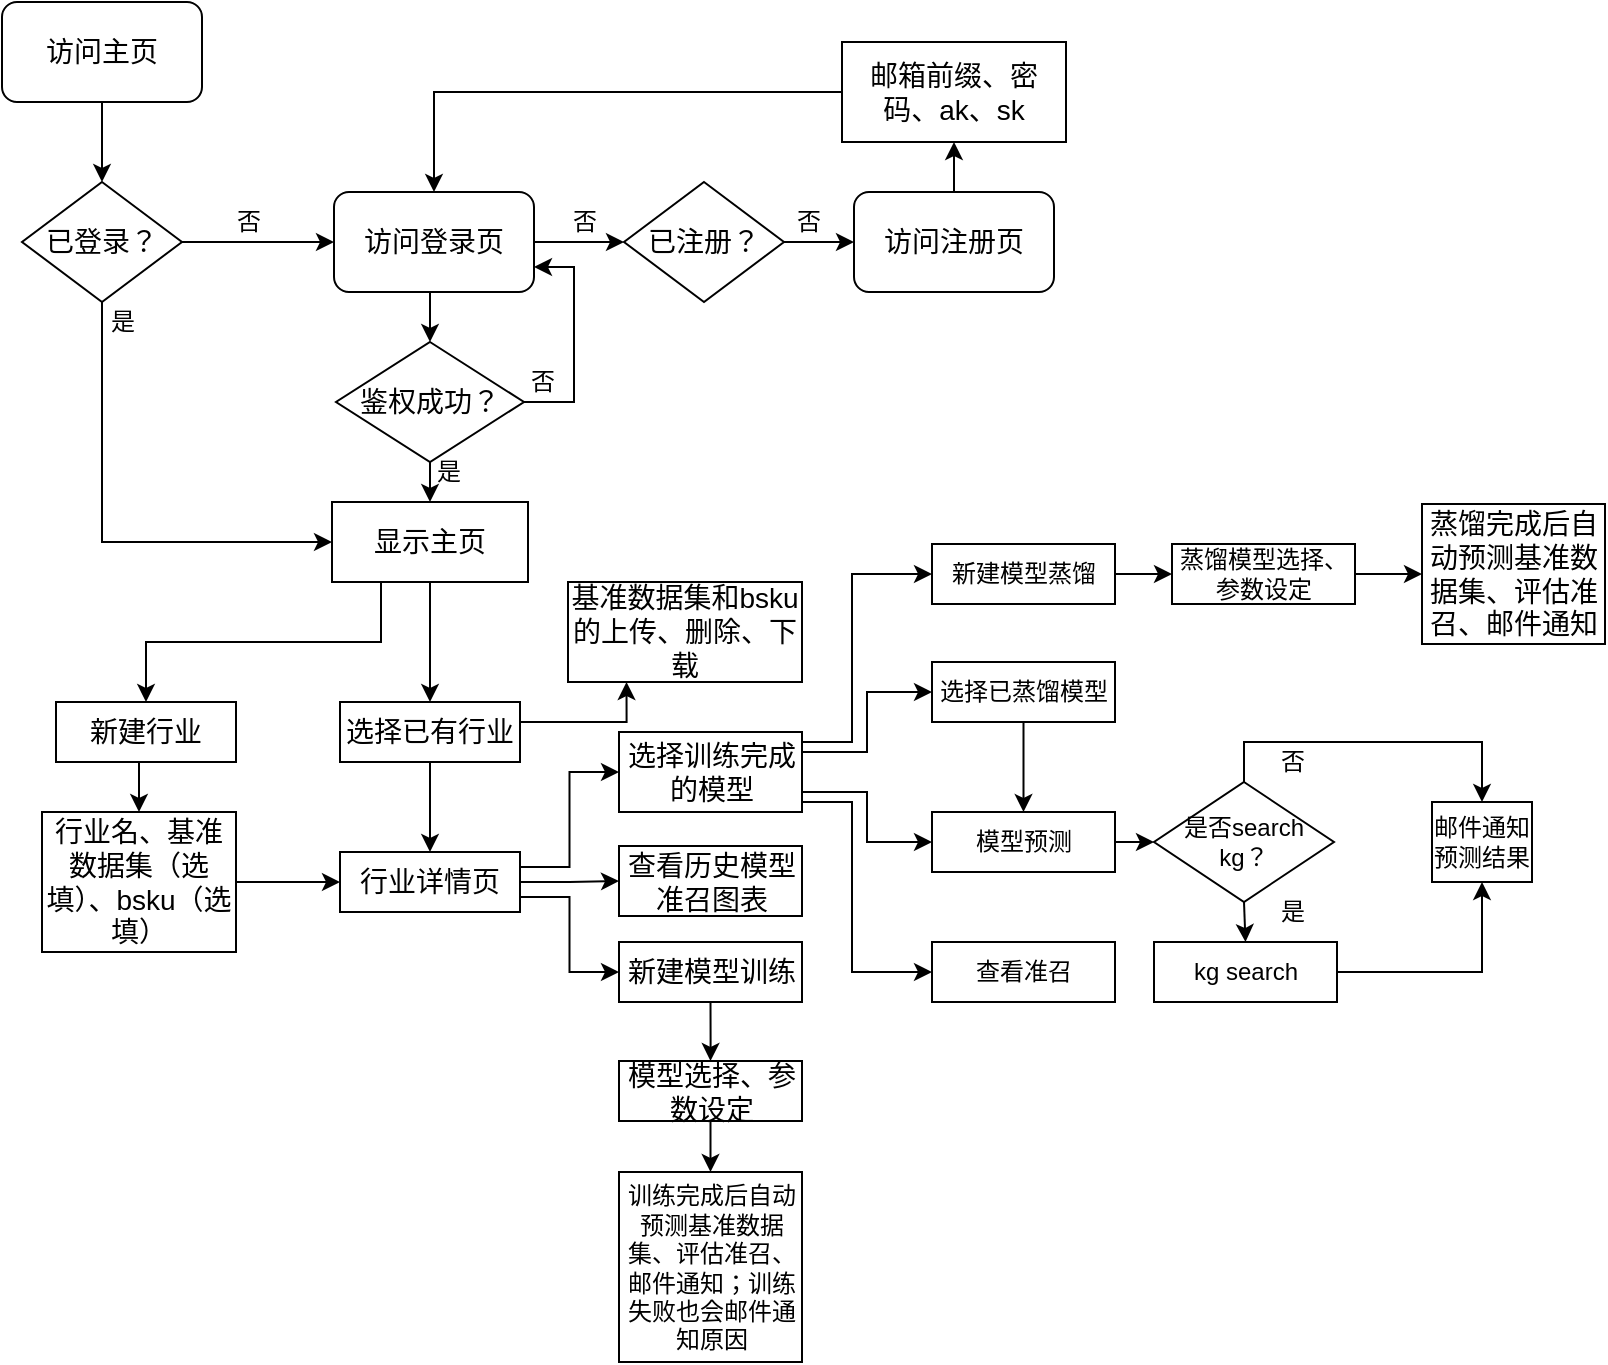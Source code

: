 <mxfile version="14.2.9" type="github">
  <diagram id="YEBLT5E4UBDKSanjakpC" name="Page-1">
    <mxGraphModel dx="946" dy="546" grid="1" gridSize="10" guides="1" tooltips="1" connect="1" arrows="1" fold="1" page="1" pageScale="1" pageWidth="827" pageHeight="1169" math="0" shadow="0">
      <root>
        <mxCell id="0" />
        <mxCell id="1" parent="0" />
        <mxCell id="YELHS7NM6SDTsRkJ9FZ3-6" style="edgeStyle=orthogonalEdgeStyle;rounded=0;orthogonalLoop=1;jettySize=auto;html=1;exitX=0.5;exitY=1;exitDx=0;exitDy=0;entryX=0.5;entryY=0;entryDx=0;entryDy=0;" parent="1" source="YELHS7NM6SDTsRkJ9FZ3-1" target="YELHS7NM6SDTsRkJ9FZ3-4" edge="1">
          <mxGeometry relative="1" as="geometry" />
        </mxCell>
        <mxCell id="YELHS7NM6SDTsRkJ9FZ3-1" value="&lt;font style=&quot;font-size: 14px&quot;&gt;访问主页&lt;/font&gt;" style="rounded=1;whiteSpace=wrap;html=1;" parent="1" vertex="1">
          <mxGeometry x="10" y="60" width="100" height="50" as="geometry" />
        </mxCell>
        <mxCell id="YELHS7NM6SDTsRkJ9FZ3-11" style="edgeStyle=orthogonalEdgeStyle;rounded=0;orthogonalLoop=1;jettySize=auto;html=1;exitX=1;exitY=0.5;exitDx=0;exitDy=0;" parent="1" source="YELHS7NM6SDTsRkJ9FZ3-3" target="YELHS7NM6SDTsRkJ9FZ3-8" edge="1">
          <mxGeometry relative="1" as="geometry" />
        </mxCell>
        <mxCell id="YELHS7NM6SDTsRkJ9FZ3-19" style="edgeStyle=orthogonalEdgeStyle;rounded=0;orthogonalLoop=1;jettySize=auto;html=1;exitX=0.5;exitY=1;exitDx=0;exitDy=0;entryX=0.5;entryY=0;entryDx=0;entryDy=0;" parent="1" source="YELHS7NM6SDTsRkJ9FZ3-3" target="YELHS7NM6SDTsRkJ9FZ3-18" edge="1">
          <mxGeometry relative="1" as="geometry" />
        </mxCell>
        <mxCell id="YELHS7NM6SDTsRkJ9FZ3-3" value="&lt;font style=&quot;font-size: 14px&quot;&gt;访问登录页&lt;/font&gt;" style="rounded=1;whiteSpace=wrap;html=1;" parent="1" vertex="1">
          <mxGeometry x="176" y="155" width="100" height="50" as="geometry" />
        </mxCell>
        <mxCell id="YELHS7NM6SDTsRkJ9FZ3-5" style="edgeStyle=orthogonalEdgeStyle;rounded=0;orthogonalLoop=1;jettySize=auto;html=1;exitX=1;exitY=0.5;exitDx=0;exitDy=0;" parent="1" source="YELHS7NM6SDTsRkJ9FZ3-4" target="YELHS7NM6SDTsRkJ9FZ3-3" edge="1">
          <mxGeometry relative="1" as="geometry" />
        </mxCell>
        <mxCell id="YELHS7NM6SDTsRkJ9FZ3-25" style="edgeStyle=orthogonalEdgeStyle;rounded=0;orthogonalLoop=1;jettySize=auto;html=1;exitX=0.5;exitY=1;exitDx=0;exitDy=0;entryX=0;entryY=0.5;entryDx=0;entryDy=0;" parent="1" source="YELHS7NM6SDTsRkJ9FZ3-4" target="YELHS7NM6SDTsRkJ9FZ3-22" edge="1">
          <mxGeometry relative="1" as="geometry" />
        </mxCell>
        <mxCell id="YELHS7NM6SDTsRkJ9FZ3-4" value="&lt;font style=&quot;font-size: 14px&quot;&gt;已登录？&lt;/font&gt;" style="rhombus;whiteSpace=wrap;html=1;" parent="1" vertex="1">
          <mxGeometry x="20" y="150" width="80" height="60" as="geometry" />
        </mxCell>
        <mxCell id="YELHS7NM6SDTsRkJ9FZ3-7" value="否" style="text;html=1;align=center;verticalAlign=middle;resizable=0;points=[];autosize=1;" parent="1" vertex="1">
          <mxGeometry x="118" y="160" width="30" height="20" as="geometry" />
        </mxCell>
        <mxCell id="YELHS7NM6SDTsRkJ9FZ3-10" style="edgeStyle=orthogonalEdgeStyle;rounded=0;orthogonalLoop=1;jettySize=auto;html=1;exitX=1;exitY=0.5;exitDx=0;exitDy=0;entryX=0;entryY=0.5;entryDx=0;entryDy=0;" parent="1" source="YELHS7NM6SDTsRkJ9FZ3-8" target="YELHS7NM6SDTsRkJ9FZ3-9" edge="1">
          <mxGeometry relative="1" as="geometry" />
        </mxCell>
        <mxCell id="YELHS7NM6SDTsRkJ9FZ3-8" value="&lt;font style=&quot;font-size: 14px&quot;&gt;已注册？&lt;/font&gt;" style="rhombus;whiteSpace=wrap;html=1;" parent="1" vertex="1">
          <mxGeometry x="321" y="150" width="80" height="60" as="geometry" />
        </mxCell>
        <mxCell id="YELHS7NM6SDTsRkJ9FZ3-16" style="edgeStyle=orthogonalEdgeStyle;rounded=0;orthogonalLoop=1;jettySize=auto;html=1;exitX=0.5;exitY=0;exitDx=0;exitDy=0;entryX=0.5;entryY=1;entryDx=0;entryDy=0;" parent="1" source="YELHS7NM6SDTsRkJ9FZ3-9" target="YELHS7NM6SDTsRkJ9FZ3-15" edge="1">
          <mxGeometry relative="1" as="geometry" />
        </mxCell>
        <mxCell id="YELHS7NM6SDTsRkJ9FZ3-9" value="&lt;font style=&quot;font-size: 14px&quot;&gt;访问注册页&lt;/font&gt;" style="rounded=1;whiteSpace=wrap;html=1;" parent="1" vertex="1">
          <mxGeometry x="436" y="155" width="100" height="50" as="geometry" />
        </mxCell>
        <mxCell id="YELHS7NM6SDTsRkJ9FZ3-12" value="否" style="text;html=1;align=center;verticalAlign=middle;resizable=0;points=[];autosize=1;" parent="1" vertex="1">
          <mxGeometry x="398" y="160" width="30" height="20" as="geometry" />
        </mxCell>
        <mxCell id="YELHS7NM6SDTsRkJ9FZ3-13" value="否" style="text;html=1;align=center;verticalAlign=middle;resizable=0;points=[];autosize=1;" parent="1" vertex="1">
          <mxGeometry x="286" y="160" width="30" height="20" as="geometry" />
        </mxCell>
        <mxCell id="YELHS7NM6SDTsRkJ9FZ3-17" style="edgeStyle=orthogonalEdgeStyle;rounded=0;orthogonalLoop=1;jettySize=auto;html=1;exitX=0;exitY=0.5;exitDx=0;exitDy=0;entryX=0.5;entryY=0;entryDx=0;entryDy=0;" parent="1" source="YELHS7NM6SDTsRkJ9FZ3-15" target="YELHS7NM6SDTsRkJ9FZ3-3" edge="1">
          <mxGeometry relative="1" as="geometry" />
        </mxCell>
        <mxCell id="YELHS7NM6SDTsRkJ9FZ3-15" value="&lt;font style=&quot;font-size: 14px&quot;&gt;邮箱前缀、密码、ak、sk&lt;/font&gt;" style="rounded=0;whiteSpace=wrap;html=1;" parent="1" vertex="1">
          <mxGeometry x="430" y="80" width="112" height="50" as="geometry" />
        </mxCell>
        <mxCell id="YELHS7NM6SDTsRkJ9FZ3-20" style="edgeStyle=orthogonalEdgeStyle;rounded=0;orthogonalLoop=1;jettySize=auto;html=1;exitX=1;exitY=0.5;exitDx=0;exitDy=0;entryX=1;entryY=0.75;entryDx=0;entryDy=0;" parent="1" source="YELHS7NM6SDTsRkJ9FZ3-18" target="YELHS7NM6SDTsRkJ9FZ3-3" edge="1">
          <mxGeometry relative="1" as="geometry" />
        </mxCell>
        <mxCell id="YELHS7NM6SDTsRkJ9FZ3-23" style="edgeStyle=orthogonalEdgeStyle;rounded=0;orthogonalLoop=1;jettySize=auto;html=1;exitX=0.5;exitY=1;exitDx=0;exitDy=0;entryX=0.5;entryY=0;entryDx=0;entryDy=0;" parent="1" source="YELHS7NM6SDTsRkJ9FZ3-18" target="YELHS7NM6SDTsRkJ9FZ3-22" edge="1">
          <mxGeometry relative="1" as="geometry" />
        </mxCell>
        <mxCell id="YELHS7NM6SDTsRkJ9FZ3-18" value="&lt;font style=&quot;font-size: 14px&quot;&gt;鉴权成功？&lt;/font&gt;" style="rhombus;whiteSpace=wrap;html=1;" parent="1" vertex="1">
          <mxGeometry x="177" y="230" width="94" height="60" as="geometry" />
        </mxCell>
        <mxCell id="YELHS7NM6SDTsRkJ9FZ3-21" value="否" style="text;html=1;align=center;verticalAlign=middle;resizable=0;points=[];autosize=1;" parent="1" vertex="1">
          <mxGeometry x="265" y="240" width="30" height="20" as="geometry" />
        </mxCell>
        <mxCell id="YELHS7NM6SDTsRkJ9FZ3-31" style="edgeStyle=orthogonalEdgeStyle;rounded=0;orthogonalLoop=1;jettySize=auto;html=1;exitX=0.25;exitY=1;exitDx=0;exitDy=0;entryX=0.5;entryY=0;entryDx=0;entryDy=0;" parent="1" source="YELHS7NM6SDTsRkJ9FZ3-22" target="YELHS7NM6SDTsRkJ9FZ3-27" edge="1">
          <mxGeometry relative="1" as="geometry" />
        </mxCell>
        <mxCell id="YELHS7NM6SDTsRkJ9FZ3-34" style="edgeStyle=orthogonalEdgeStyle;rounded=0;orthogonalLoop=1;jettySize=auto;html=1;exitX=0.5;exitY=1;exitDx=0;exitDy=0;entryX=0.5;entryY=0;entryDx=0;entryDy=0;" parent="1" source="YELHS7NM6SDTsRkJ9FZ3-22" target="YELHS7NM6SDTsRkJ9FZ3-30" edge="1">
          <mxGeometry relative="1" as="geometry" />
        </mxCell>
        <mxCell id="YELHS7NM6SDTsRkJ9FZ3-22" value="&lt;font style=&quot;font-size: 14px&quot;&gt;显示主页&lt;/font&gt;" style="rounded=0;whiteSpace=wrap;html=1;" parent="1" vertex="1">
          <mxGeometry x="175" y="310" width="98" height="40" as="geometry" />
        </mxCell>
        <mxCell id="YELHS7NM6SDTsRkJ9FZ3-24" value="是" style="text;html=1;align=center;verticalAlign=middle;resizable=0;points=[];autosize=1;" parent="1" vertex="1">
          <mxGeometry x="218" y="285" width="30" height="20" as="geometry" />
        </mxCell>
        <mxCell id="YELHS7NM6SDTsRkJ9FZ3-26" value="是" style="text;html=1;align=center;verticalAlign=middle;resizable=0;points=[];autosize=1;" parent="1" vertex="1">
          <mxGeometry x="55" y="210" width="30" height="20" as="geometry" />
        </mxCell>
        <mxCell id="YELHS7NM6SDTsRkJ9FZ3-32" style="edgeStyle=orthogonalEdgeStyle;rounded=0;orthogonalLoop=1;jettySize=auto;html=1;exitX=0.5;exitY=1;exitDx=0;exitDy=0;entryX=0.5;entryY=0;entryDx=0;entryDy=0;" parent="1" source="YELHS7NM6SDTsRkJ9FZ3-27" target="YELHS7NM6SDTsRkJ9FZ3-29" edge="1">
          <mxGeometry relative="1" as="geometry" />
        </mxCell>
        <mxCell id="YELHS7NM6SDTsRkJ9FZ3-27" value="&lt;font style=&quot;font-size: 14px&quot;&gt;新建行业&lt;/font&gt;" style="rounded=0;whiteSpace=wrap;html=1;" parent="1" vertex="1">
          <mxGeometry x="37" y="410" width="90" height="30" as="geometry" />
        </mxCell>
        <mxCell id="YELHS7NM6SDTsRkJ9FZ3-33" style="edgeStyle=orthogonalEdgeStyle;rounded=0;orthogonalLoop=1;jettySize=auto;html=1;exitX=1;exitY=0.5;exitDx=0;exitDy=0;entryX=0;entryY=0.5;entryDx=0;entryDy=0;" parent="1" source="YELHS7NM6SDTsRkJ9FZ3-29" target="YELHS7NM6SDTsRkJ9FZ3-35" edge="1">
          <mxGeometry relative="1" as="geometry" />
        </mxCell>
        <mxCell id="YELHS7NM6SDTsRkJ9FZ3-29" value="&lt;font style=&quot;font-size: 14px&quot;&gt;行业名、基准数据集（选填）、bsku（选填）&lt;/font&gt;" style="rounded=0;whiteSpace=wrap;html=1;" parent="1" vertex="1">
          <mxGeometry x="30" y="465" width="97" height="70" as="geometry" />
        </mxCell>
        <mxCell id="YELHS7NM6SDTsRkJ9FZ3-36" style="edgeStyle=orthogonalEdgeStyle;rounded=0;orthogonalLoop=1;jettySize=auto;html=1;exitX=0.5;exitY=1;exitDx=0;exitDy=0;" parent="1" source="YELHS7NM6SDTsRkJ9FZ3-30" target="YELHS7NM6SDTsRkJ9FZ3-35" edge="1">
          <mxGeometry relative="1" as="geometry" />
        </mxCell>
        <mxCell id="YELHS7NM6SDTsRkJ9FZ3-80" style="edgeStyle=orthogonalEdgeStyle;rounded=0;orthogonalLoop=1;jettySize=auto;html=1;exitX=1;exitY=0.5;exitDx=0;exitDy=0;entryX=0.25;entryY=1;entryDx=0;entryDy=0;" parent="1" source="YELHS7NM6SDTsRkJ9FZ3-30" target="YELHS7NM6SDTsRkJ9FZ3-78" edge="1">
          <mxGeometry relative="1" as="geometry">
            <Array as="points">
              <mxPoint x="269" y="420" />
              <mxPoint x="322" y="420" />
            </Array>
          </mxGeometry>
        </mxCell>
        <mxCell id="YELHS7NM6SDTsRkJ9FZ3-30" value="&lt;font style=&quot;font-size: 14px&quot;&gt;选择已有行业&lt;/font&gt;" style="rounded=0;whiteSpace=wrap;html=1;" parent="1" vertex="1">
          <mxGeometry x="179" y="410" width="90" height="30" as="geometry" />
        </mxCell>
        <mxCell id="YELHS7NM6SDTsRkJ9FZ3-42" style="edgeStyle=orthogonalEdgeStyle;rounded=0;orthogonalLoop=1;jettySize=auto;html=1;exitX=1;exitY=0.75;exitDx=0;exitDy=0;entryX=0;entryY=0.5;entryDx=0;entryDy=0;" parent="1" source="YELHS7NM6SDTsRkJ9FZ3-35" target="YELHS7NM6SDTsRkJ9FZ3-38" edge="1">
          <mxGeometry relative="1" as="geometry" />
        </mxCell>
        <mxCell id="YELHS7NM6SDTsRkJ9FZ3-45" style="edgeStyle=orthogonalEdgeStyle;rounded=0;orthogonalLoop=1;jettySize=auto;html=1;exitX=1;exitY=0.25;exitDx=0;exitDy=0;entryX=0;entryY=0.5;entryDx=0;entryDy=0;" parent="1" source="YELHS7NM6SDTsRkJ9FZ3-35" target="YELHS7NM6SDTsRkJ9FZ3-37" edge="1">
          <mxGeometry relative="1" as="geometry" />
        </mxCell>
        <mxCell id="YELHS7NM6SDTsRkJ9FZ3-48" style="edgeStyle=orthogonalEdgeStyle;rounded=0;orthogonalLoop=1;jettySize=auto;html=1;exitX=1;exitY=0.5;exitDx=0;exitDy=0;entryX=0;entryY=0.5;entryDx=0;entryDy=0;" parent="1" source="YELHS7NM6SDTsRkJ9FZ3-35" target="YELHS7NM6SDTsRkJ9FZ3-47" edge="1">
          <mxGeometry relative="1" as="geometry" />
        </mxCell>
        <mxCell id="YELHS7NM6SDTsRkJ9FZ3-35" value="&lt;font style=&quot;font-size: 14px&quot;&gt;行业详情页&lt;/font&gt;" style="rounded=0;whiteSpace=wrap;html=1;" parent="1" vertex="1">
          <mxGeometry x="179" y="485" width="90" height="30" as="geometry" />
        </mxCell>
        <mxCell id="YELHS7NM6SDTsRkJ9FZ3-52" style="edgeStyle=orthogonalEdgeStyle;rounded=0;orthogonalLoop=1;jettySize=auto;html=1;exitX=1;exitY=0.25;exitDx=0;exitDy=0;entryX=0;entryY=0.5;entryDx=0;entryDy=0;" parent="1" source="YELHS7NM6SDTsRkJ9FZ3-37" target="YELHS7NM6SDTsRkJ9FZ3-51" edge="1">
          <mxGeometry relative="1" as="geometry">
            <Array as="points">
              <mxPoint x="410" y="430" />
              <mxPoint x="435" y="430" />
              <mxPoint x="435" y="346" />
            </Array>
          </mxGeometry>
        </mxCell>
        <mxCell id="YELHS7NM6SDTsRkJ9FZ3-54" style="edgeStyle=orthogonalEdgeStyle;rounded=0;orthogonalLoop=1;jettySize=auto;html=1;exitX=1;exitY=0.75;exitDx=0;exitDy=0;entryX=0;entryY=0.5;entryDx=0;entryDy=0;" parent="1" source="YELHS7NM6SDTsRkJ9FZ3-37" target="YELHS7NM6SDTsRkJ9FZ3-49" edge="1">
          <mxGeometry relative="1" as="geometry">
            <Array as="points">
              <mxPoint x="410" y="460" />
              <mxPoint x="435" y="460" />
              <mxPoint x="435" y="545" />
            </Array>
          </mxGeometry>
        </mxCell>
        <mxCell id="YELHS7NM6SDTsRkJ9FZ3-66" style="edgeStyle=orthogonalEdgeStyle;rounded=0;orthogonalLoop=1;jettySize=auto;html=1;exitX=1;exitY=0.75;exitDx=0;exitDy=0;entryX=0;entryY=0.5;entryDx=0;entryDy=0;" parent="1" source="YELHS7NM6SDTsRkJ9FZ3-37" target="YELHS7NM6SDTsRkJ9FZ3-46" edge="1">
          <mxGeometry relative="1" as="geometry" />
        </mxCell>
        <mxCell id="YELHS7NM6SDTsRkJ9FZ3-67" style="edgeStyle=orthogonalEdgeStyle;rounded=0;orthogonalLoop=1;jettySize=auto;html=1;exitX=1;exitY=0.25;exitDx=0;exitDy=0;entryX=0;entryY=0.5;entryDx=0;entryDy=0;" parent="1" source="YELHS7NM6SDTsRkJ9FZ3-37" target="YELHS7NM6SDTsRkJ9FZ3-63" edge="1">
          <mxGeometry relative="1" as="geometry" />
        </mxCell>
        <mxCell id="YELHS7NM6SDTsRkJ9FZ3-37" value="&lt;font style=&quot;font-size: 14px&quot;&gt;选择训练完成的模型&lt;/font&gt;" style="rounded=0;whiteSpace=wrap;html=1;" parent="1" vertex="1">
          <mxGeometry x="318.5" y="425" width="91.5" height="40" as="geometry" />
        </mxCell>
        <mxCell id="YELHS7NM6SDTsRkJ9FZ3-43" style="edgeStyle=orthogonalEdgeStyle;rounded=0;orthogonalLoop=1;jettySize=auto;html=1;exitX=0.5;exitY=1;exitDx=0;exitDy=0;" parent="1" source="YELHS7NM6SDTsRkJ9FZ3-38" target="YELHS7NM6SDTsRkJ9FZ3-39" edge="1">
          <mxGeometry relative="1" as="geometry" />
        </mxCell>
        <mxCell id="YELHS7NM6SDTsRkJ9FZ3-38" value="&lt;font style=&quot;font-size: 14px&quot;&gt;新建模型训练&lt;/font&gt;" style="rounded=0;whiteSpace=wrap;html=1;" parent="1" vertex="1">
          <mxGeometry x="318.5" y="530" width="91.5" height="30" as="geometry" />
        </mxCell>
        <mxCell id="YELHS7NM6SDTsRkJ9FZ3-44" style="edgeStyle=orthogonalEdgeStyle;rounded=0;orthogonalLoop=1;jettySize=auto;html=1;exitX=0.5;exitY=1;exitDx=0;exitDy=0;entryX=0.5;entryY=0;entryDx=0;entryDy=0;" parent="1" source="YELHS7NM6SDTsRkJ9FZ3-39" target="YELHS7NM6SDTsRkJ9FZ3-40" edge="1">
          <mxGeometry relative="1" as="geometry" />
        </mxCell>
        <mxCell id="YELHS7NM6SDTsRkJ9FZ3-39" value="&lt;font style=&quot;font-size: 14px&quot;&gt;模型选择、参数设定&lt;/font&gt;" style="rounded=0;whiteSpace=wrap;html=1;" parent="1" vertex="1">
          <mxGeometry x="318.5" y="589.5" width="91.5" height="30" as="geometry" />
        </mxCell>
        <mxCell id="YELHS7NM6SDTsRkJ9FZ3-40" value="训练完成后自动预测基准数据集、评估准召、邮件通知；训练失败也会邮件通知原因" style="rounded=0;whiteSpace=wrap;html=1;" parent="1" vertex="1">
          <mxGeometry x="318.5" y="645" width="91.5" height="95" as="geometry" />
        </mxCell>
        <mxCell id="YELHS7NM6SDTsRkJ9FZ3-58" style="edgeStyle=orthogonalEdgeStyle;rounded=0;orthogonalLoop=1;jettySize=auto;html=1;exitX=1;exitY=0.5;exitDx=0;exitDy=0;entryX=0;entryY=0.5;entryDx=0;entryDy=0;" parent="1" source="YELHS7NM6SDTsRkJ9FZ3-46" target="YELHS7NM6SDTsRkJ9FZ3-57" edge="1">
          <mxGeometry relative="1" as="geometry" />
        </mxCell>
        <mxCell id="YELHS7NM6SDTsRkJ9FZ3-46" value="模型预测" style="rounded=0;whiteSpace=wrap;html=1;" parent="1" vertex="1">
          <mxGeometry x="475" y="465" width="91.5" height="30" as="geometry" />
        </mxCell>
        <mxCell id="YELHS7NM6SDTsRkJ9FZ3-47" value="&lt;font style=&quot;font-size: 14px&quot;&gt;查看历史模型准召图表&lt;/font&gt;" style="rounded=0;whiteSpace=wrap;html=1;" parent="1" vertex="1">
          <mxGeometry x="318.5" y="482" width="91.5" height="35" as="geometry" />
        </mxCell>
        <mxCell id="YELHS7NM6SDTsRkJ9FZ3-49" value="查看准召" style="rounded=0;whiteSpace=wrap;html=1;" parent="1" vertex="1">
          <mxGeometry x="475" y="530" width="91.5" height="30" as="geometry" />
        </mxCell>
        <mxCell id="YELHS7NM6SDTsRkJ9FZ3-61" style="edgeStyle=orthogonalEdgeStyle;rounded=0;orthogonalLoop=1;jettySize=auto;html=1;exitX=1;exitY=0.5;exitDx=0;exitDy=0;entryX=0;entryY=0.5;entryDx=0;entryDy=0;" parent="1" source="YELHS7NM6SDTsRkJ9FZ3-51" target="YELHS7NM6SDTsRkJ9FZ3-59" edge="1">
          <mxGeometry relative="1" as="geometry" />
        </mxCell>
        <mxCell id="YELHS7NM6SDTsRkJ9FZ3-51" value="新建模型蒸馏" style="rounded=0;whiteSpace=wrap;html=1;" parent="1" vertex="1">
          <mxGeometry x="475" y="331" width="91.5" height="30" as="geometry" />
        </mxCell>
        <mxCell id="YELHS7NM6SDTsRkJ9FZ3-70" style="edgeStyle=orthogonalEdgeStyle;rounded=0;orthogonalLoop=1;jettySize=auto;html=1;exitX=0.5;exitY=1;exitDx=0;exitDy=0;entryX=0.5;entryY=0;entryDx=0;entryDy=0;" parent="1" source="YELHS7NM6SDTsRkJ9FZ3-57" target="YELHS7NM6SDTsRkJ9FZ3-69" edge="1">
          <mxGeometry relative="1" as="geometry" />
        </mxCell>
        <mxCell id="YELHS7NM6SDTsRkJ9FZ3-74" style="edgeStyle=orthogonalEdgeStyle;rounded=0;orthogonalLoop=1;jettySize=auto;html=1;exitX=0.5;exitY=0;exitDx=0;exitDy=0;entryX=0.5;entryY=0;entryDx=0;entryDy=0;" parent="1" source="YELHS7NM6SDTsRkJ9FZ3-57" target="YELHS7NM6SDTsRkJ9FZ3-72" edge="1">
          <mxGeometry relative="1" as="geometry" />
        </mxCell>
        <mxCell id="YELHS7NM6SDTsRkJ9FZ3-57" value="是否search kg？" style="rhombus;whiteSpace=wrap;html=1;" parent="1" vertex="1">
          <mxGeometry x="586" y="450" width="90" height="60" as="geometry" />
        </mxCell>
        <mxCell id="YELHS7NM6SDTsRkJ9FZ3-62" style="edgeStyle=orthogonalEdgeStyle;rounded=0;orthogonalLoop=1;jettySize=auto;html=1;exitX=1;exitY=0.5;exitDx=0;exitDy=0;entryX=0;entryY=0.5;entryDx=0;entryDy=0;" parent="1" source="YELHS7NM6SDTsRkJ9FZ3-59" target="YELHS7NM6SDTsRkJ9FZ3-60" edge="1">
          <mxGeometry relative="1" as="geometry" />
        </mxCell>
        <mxCell id="YELHS7NM6SDTsRkJ9FZ3-59" value="蒸馏模型选择、参数设定" style="rounded=0;whiteSpace=wrap;html=1;" parent="1" vertex="1">
          <mxGeometry x="595" y="331" width="91.5" height="30" as="geometry" />
        </mxCell>
        <mxCell id="YELHS7NM6SDTsRkJ9FZ3-60" value="&lt;font style=&quot;font-size: 14px&quot;&gt;蒸馏完成后自动预测基准数据集、评估准召、邮件通知&lt;/font&gt;" style="rounded=0;whiteSpace=wrap;html=1;" parent="1" vertex="1">
          <mxGeometry x="720" y="311" width="91.5" height="70" as="geometry" />
        </mxCell>
        <mxCell id="YELHS7NM6SDTsRkJ9FZ3-68" style="edgeStyle=orthogonalEdgeStyle;rounded=0;orthogonalLoop=1;jettySize=auto;html=1;exitX=0.5;exitY=1;exitDx=0;exitDy=0;entryX=0.5;entryY=0;entryDx=0;entryDy=0;" parent="1" source="YELHS7NM6SDTsRkJ9FZ3-63" target="YELHS7NM6SDTsRkJ9FZ3-46" edge="1">
          <mxGeometry relative="1" as="geometry" />
        </mxCell>
        <mxCell id="YELHS7NM6SDTsRkJ9FZ3-63" value="选择已蒸馏模型" style="rounded=0;whiteSpace=wrap;html=1;" parent="1" vertex="1">
          <mxGeometry x="475" y="390" width="91.5" height="30" as="geometry" />
        </mxCell>
        <mxCell id="YELHS7NM6SDTsRkJ9FZ3-75" style="edgeStyle=orthogonalEdgeStyle;rounded=0;orthogonalLoop=1;jettySize=auto;html=1;exitX=1;exitY=0.5;exitDx=0;exitDy=0;" parent="1" source="YELHS7NM6SDTsRkJ9FZ3-69" target="YELHS7NM6SDTsRkJ9FZ3-72" edge="1">
          <mxGeometry relative="1" as="geometry" />
        </mxCell>
        <mxCell id="YELHS7NM6SDTsRkJ9FZ3-69" value="kg search" style="rounded=0;whiteSpace=wrap;html=1;" parent="1" vertex="1">
          <mxGeometry x="586" y="530" width="91.5" height="30" as="geometry" />
        </mxCell>
        <mxCell id="YELHS7NM6SDTsRkJ9FZ3-72" value="邮件通知预测结果" style="rounded=0;whiteSpace=wrap;html=1;" parent="1" vertex="1">
          <mxGeometry x="725" y="460" width="50" height="40" as="geometry" />
        </mxCell>
        <mxCell id="YELHS7NM6SDTsRkJ9FZ3-76" value="是" style="text;html=1;align=center;verticalAlign=middle;resizable=0;points=[];autosize=1;" parent="1" vertex="1">
          <mxGeometry x="640" y="505" width="30" height="20" as="geometry" />
        </mxCell>
        <mxCell id="YELHS7NM6SDTsRkJ9FZ3-77" value="否" style="text;html=1;align=center;verticalAlign=middle;resizable=0;points=[];autosize=1;" parent="1" vertex="1">
          <mxGeometry x="640" y="430" width="30" height="20" as="geometry" />
        </mxCell>
        <mxCell id="YELHS7NM6SDTsRkJ9FZ3-78" value="&lt;font style=&quot;font-size: 14px&quot;&gt;基准数据集和bsku的上传、删除、下载&lt;/font&gt;" style="rounded=0;whiteSpace=wrap;html=1;" parent="1" vertex="1">
          <mxGeometry x="293" y="350" width="117" height="50" as="geometry" />
        </mxCell>
      </root>
    </mxGraphModel>
  </diagram>
</mxfile>
